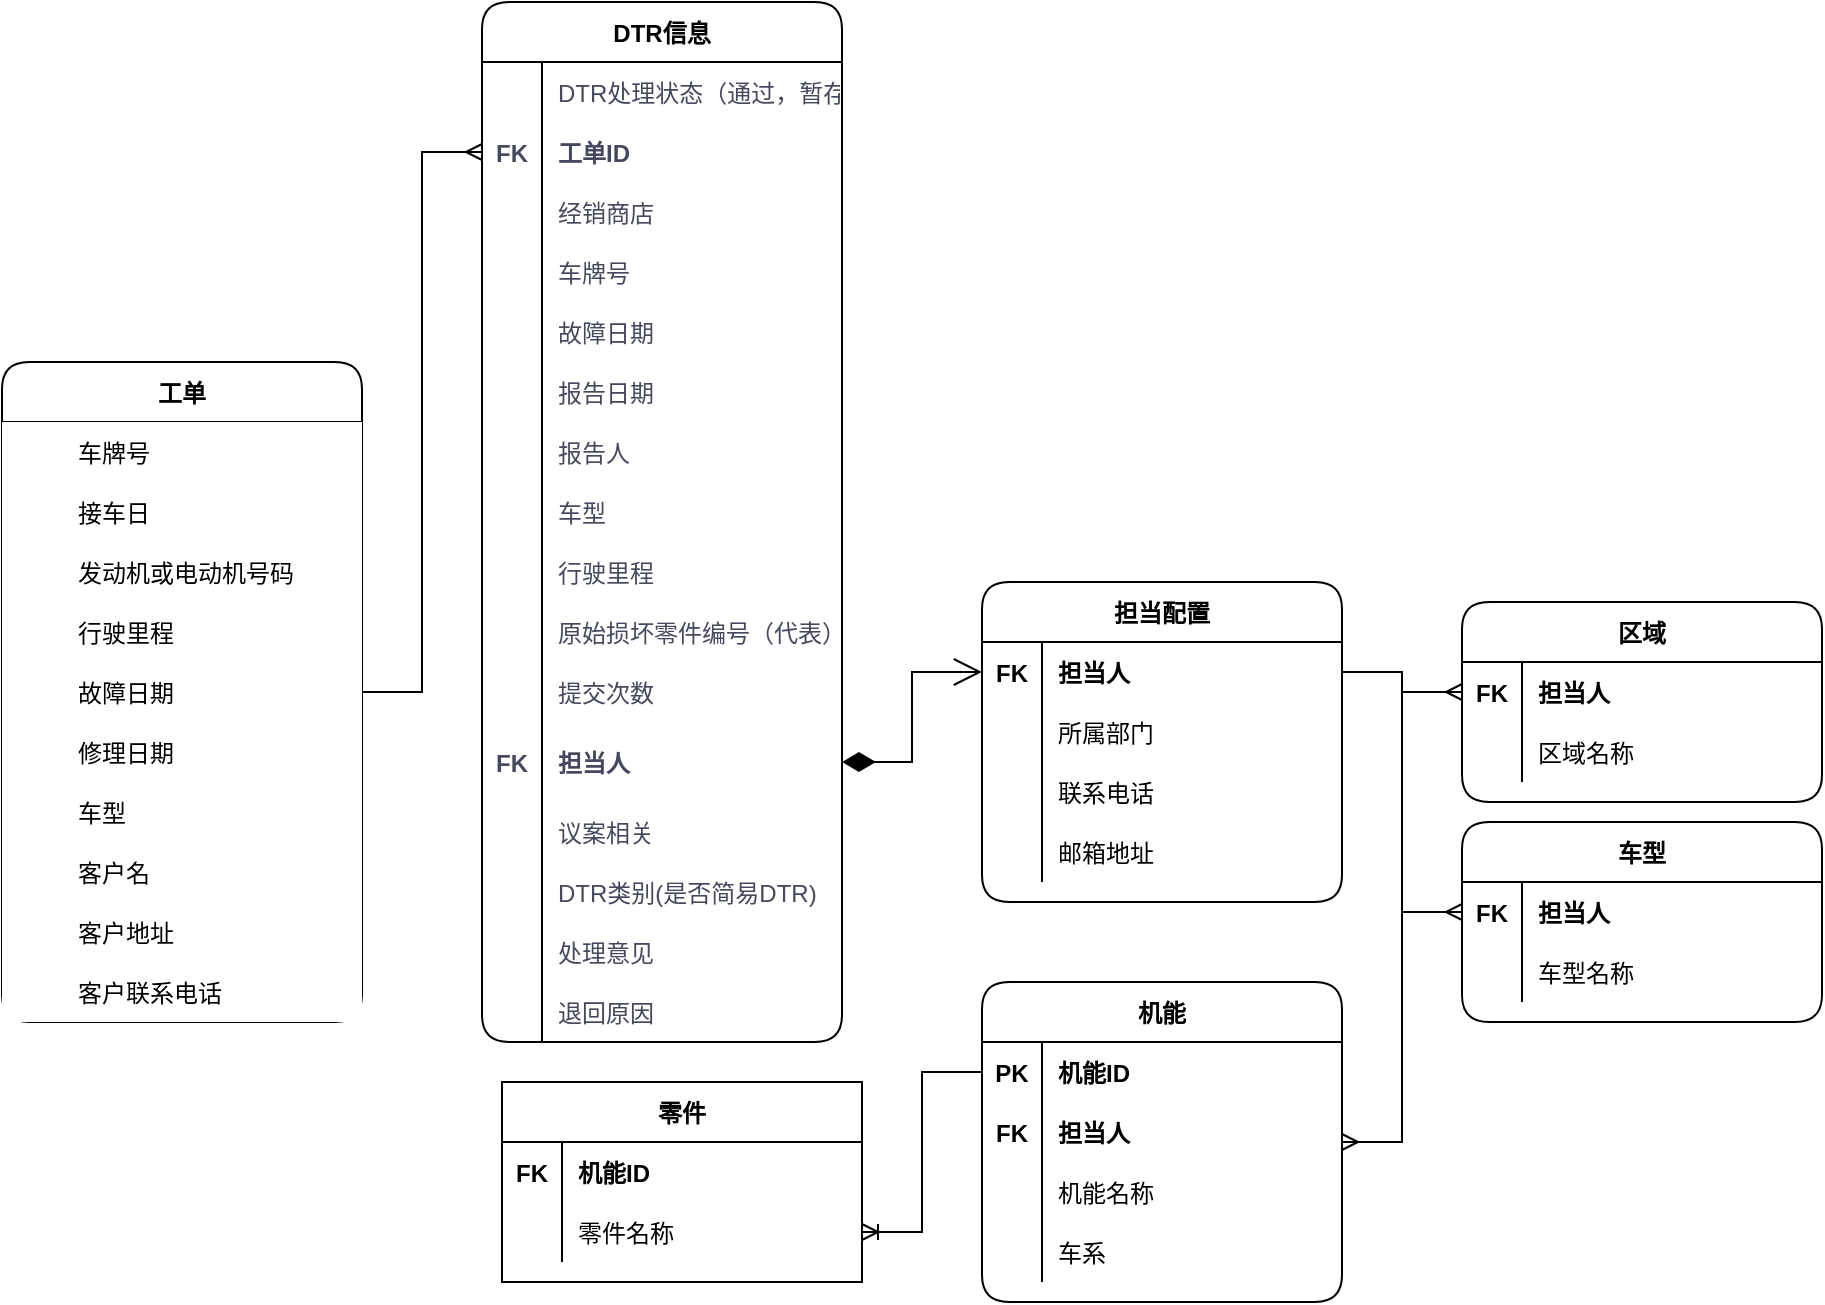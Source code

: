<mxfile version="16.0.3" type="github">
  <diagram id="LTZaRkjIgqrhDiBjfFHh" name="Page-1">
    <mxGraphModel dx="1483" dy="827" grid="1" gridSize="10" guides="1" tooltips="1" connect="1" arrows="1" fold="1" page="1" pageScale="1" pageWidth="827" pageHeight="1169" math="0" shadow="0">
      <root>
        <mxCell id="0" />
        <mxCell id="1" parent="0" />
        <mxCell id="K7m6DBJdFJsLByfViQcE-1" value="工单" style="shape=table;startSize=30;container=1;collapsible=1;childLayout=tableLayout;fixedRows=1;rowLines=0;fontStyle=1;align=center;resizeLast=1;rounded=1;verticalAlign=middle;" parent="1" vertex="1">
          <mxGeometry x="70" y="190" width="180" height="330" as="geometry" />
        </mxCell>
        <mxCell id="K7m6DBJdFJsLByfViQcE-5" value="" style="shape=partialRectangle;collapsible=0;dropTarget=0;pointerEvents=0;top=0;left=0;bottom=0;right=0;points=[[0,0.5],[1,0.5]];portConstraint=eastwest;rounded=1;" parent="K7m6DBJdFJsLByfViQcE-1" vertex="1">
          <mxGeometry y="30" width="180" height="30" as="geometry" />
        </mxCell>
        <mxCell id="K7m6DBJdFJsLByfViQcE-6" value="" style="shape=partialRectangle;connectable=0;top=0;left=0;bottom=0;right=0;editable=1;overflow=hidden;rounded=1;" parent="K7m6DBJdFJsLByfViQcE-5" vertex="1">
          <mxGeometry width="30" height="30" as="geometry">
            <mxRectangle width="30" height="30" as="alternateBounds" />
          </mxGeometry>
        </mxCell>
        <mxCell id="K7m6DBJdFJsLByfViQcE-7" value="车牌号" style="shape=partialRectangle;connectable=0;top=0;left=0;bottom=0;right=0;align=left;spacingLeft=6;overflow=hidden;rounded=1;" parent="K7m6DBJdFJsLByfViQcE-5" vertex="1">
          <mxGeometry x="30" width="150" height="30" as="geometry">
            <mxRectangle width="150" height="30" as="alternateBounds" />
          </mxGeometry>
        </mxCell>
        <mxCell id="K7m6DBJdFJsLByfViQcE-8" value="" style="shape=partialRectangle;collapsible=0;dropTarget=0;pointerEvents=0;top=0;left=0;bottom=0;right=0;points=[[0,0.5],[1,0.5]];portConstraint=eastwest;rounded=1;" parent="K7m6DBJdFJsLByfViQcE-1" vertex="1">
          <mxGeometry y="60" width="180" height="30" as="geometry" />
        </mxCell>
        <mxCell id="K7m6DBJdFJsLByfViQcE-9" value="" style="shape=partialRectangle;connectable=0;top=0;left=0;bottom=0;right=0;editable=1;overflow=hidden;rounded=1;" parent="K7m6DBJdFJsLByfViQcE-8" vertex="1">
          <mxGeometry width="30" height="30" as="geometry">
            <mxRectangle width="30" height="30" as="alternateBounds" />
          </mxGeometry>
        </mxCell>
        <mxCell id="K7m6DBJdFJsLByfViQcE-10" value="接车日" style="shape=partialRectangle;connectable=0;top=0;left=0;bottom=0;right=0;align=left;spacingLeft=6;overflow=hidden;rounded=1;" parent="K7m6DBJdFJsLByfViQcE-8" vertex="1">
          <mxGeometry x="30" width="150" height="30" as="geometry">
            <mxRectangle width="150" height="30" as="alternateBounds" />
          </mxGeometry>
        </mxCell>
        <mxCell id="K7m6DBJdFJsLByfViQcE-86" style="shape=partialRectangle;collapsible=0;dropTarget=0;pointerEvents=0;top=0;left=0;bottom=0;right=0;points=[[0,0.5],[1,0.5]];portConstraint=eastwest;rounded=1;" parent="K7m6DBJdFJsLByfViQcE-1" vertex="1">
          <mxGeometry y="90" width="180" height="30" as="geometry" />
        </mxCell>
        <mxCell id="K7m6DBJdFJsLByfViQcE-87" style="shape=partialRectangle;connectable=0;top=0;left=0;bottom=0;right=0;editable=1;overflow=hidden;rounded=1;" parent="K7m6DBJdFJsLByfViQcE-86" vertex="1">
          <mxGeometry width="30" height="30" as="geometry">
            <mxRectangle width="30" height="30" as="alternateBounds" />
          </mxGeometry>
        </mxCell>
        <mxCell id="K7m6DBJdFJsLByfViQcE-88" value="发动机或电动机号码" style="shape=partialRectangle;connectable=0;top=0;left=0;bottom=0;right=0;align=left;spacingLeft=6;overflow=hidden;rounded=1;" parent="K7m6DBJdFJsLByfViQcE-86" vertex="1">
          <mxGeometry x="30" width="150" height="30" as="geometry">
            <mxRectangle width="150" height="30" as="alternateBounds" />
          </mxGeometry>
        </mxCell>
        <mxCell id="K7m6DBJdFJsLByfViQcE-89" style="shape=partialRectangle;collapsible=0;dropTarget=0;pointerEvents=0;top=0;left=0;bottom=0;right=0;points=[[0,0.5],[1,0.5]];portConstraint=eastwest;rounded=1;" parent="K7m6DBJdFJsLByfViQcE-1" vertex="1">
          <mxGeometry y="120" width="180" height="30" as="geometry" />
        </mxCell>
        <mxCell id="K7m6DBJdFJsLByfViQcE-90" style="shape=partialRectangle;connectable=0;top=0;left=0;bottom=0;right=0;editable=1;overflow=hidden;rounded=1;" parent="K7m6DBJdFJsLByfViQcE-89" vertex="1">
          <mxGeometry width="30" height="30" as="geometry">
            <mxRectangle width="30" height="30" as="alternateBounds" />
          </mxGeometry>
        </mxCell>
        <mxCell id="K7m6DBJdFJsLByfViQcE-91" value="行驶里程" style="shape=partialRectangle;connectable=0;top=0;left=0;bottom=0;right=0;align=left;spacingLeft=6;overflow=hidden;rounded=1;" parent="K7m6DBJdFJsLByfViQcE-89" vertex="1">
          <mxGeometry x="30" width="150" height="30" as="geometry">
            <mxRectangle width="150" height="30" as="alternateBounds" />
          </mxGeometry>
        </mxCell>
        <mxCell id="K7m6DBJdFJsLByfViQcE-95" style="shape=partialRectangle;collapsible=0;dropTarget=0;pointerEvents=0;top=0;left=0;bottom=0;right=0;points=[[0,0.5],[1,0.5]];portConstraint=eastwest;rounded=1;" parent="K7m6DBJdFJsLByfViQcE-1" vertex="1">
          <mxGeometry y="150" width="180" height="30" as="geometry" />
        </mxCell>
        <mxCell id="K7m6DBJdFJsLByfViQcE-96" style="shape=partialRectangle;connectable=0;top=0;left=0;bottom=0;right=0;editable=1;overflow=hidden;rounded=1;" parent="K7m6DBJdFJsLByfViQcE-95" vertex="1">
          <mxGeometry width="30" height="30" as="geometry">
            <mxRectangle width="30" height="30" as="alternateBounds" />
          </mxGeometry>
        </mxCell>
        <mxCell id="K7m6DBJdFJsLByfViQcE-97" value="故障日期" style="shape=partialRectangle;connectable=0;top=0;left=0;bottom=0;right=0;align=left;spacingLeft=6;overflow=hidden;rounded=1;" parent="K7m6DBJdFJsLByfViQcE-95" vertex="1">
          <mxGeometry x="30" width="150" height="30" as="geometry">
            <mxRectangle width="150" height="30" as="alternateBounds" />
          </mxGeometry>
        </mxCell>
        <mxCell id="K7m6DBJdFJsLByfViQcE-98" style="shape=partialRectangle;collapsible=0;dropTarget=0;pointerEvents=0;top=0;left=0;bottom=0;right=0;points=[[0,0.5],[1,0.5]];portConstraint=eastwest;rounded=1;" parent="K7m6DBJdFJsLByfViQcE-1" vertex="1">
          <mxGeometry y="180" width="180" height="30" as="geometry" />
        </mxCell>
        <mxCell id="K7m6DBJdFJsLByfViQcE-99" style="shape=partialRectangle;connectable=0;top=0;left=0;bottom=0;right=0;editable=1;overflow=hidden;rounded=1;" parent="K7m6DBJdFJsLByfViQcE-98" vertex="1">
          <mxGeometry width="30" height="30" as="geometry">
            <mxRectangle width="30" height="30" as="alternateBounds" />
          </mxGeometry>
        </mxCell>
        <mxCell id="K7m6DBJdFJsLByfViQcE-100" value="修理日期" style="shape=partialRectangle;connectable=0;top=0;left=0;bottom=0;right=0;align=left;spacingLeft=6;overflow=hidden;rounded=1;" parent="K7m6DBJdFJsLByfViQcE-98" vertex="1">
          <mxGeometry x="30" width="150" height="30" as="geometry">
            <mxRectangle width="150" height="30" as="alternateBounds" />
          </mxGeometry>
        </mxCell>
        <mxCell id="K7m6DBJdFJsLByfViQcE-104" style="shape=partialRectangle;collapsible=0;dropTarget=0;pointerEvents=0;top=0;left=0;bottom=0;right=0;points=[[0,0.5],[1,0.5]];portConstraint=eastwest;rounded=1;" parent="K7m6DBJdFJsLByfViQcE-1" vertex="1">
          <mxGeometry y="210" width="180" height="30" as="geometry" />
        </mxCell>
        <mxCell id="K7m6DBJdFJsLByfViQcE-105" style="shape=partialRectangle;connectable=0;top=0;left=0;bottom=0;right=0;editable=1;overflow=hidden;rounded=1;" parent="K7m6DBJdFJsLByfViQcE-104" vertex="1">
          <mxGeometry width="30" height="30" as="geometry">
            <mxRectangle width="30" height="30" as="alternateBounds" />
          </mxGeometry>
        </mxCell>
        <mxCell id="K7m6DBJdFJsLByfViQcE-106" value="车型" style="shape=partialRectangle;connectable=0;top=0;left=0;bottom=0;right=0;align=left;spacingLeft=6;overflow=hidden;rounded=1;" parent="K7m6DBJdFJsLByfViQcE-104" vertex="1">
          <mxGeometry x="30" width="150" height="30" as="geometry">
            <mxRectangle width="150" height="30" as="alternateBounds" />
          </mxGeometry>
        </mxCell>
        <mxCell id="K7m6DBJdFJsLByfViQcE-119" style="shape=partialRectangle;collapsible=0;dropTarget=0;pointerEvents=0;top=0;left=0;bottom=0;right=0;points=[[0,0.5],[1,0.5]];portConstraint=eastwest;rounded=1;" parent="K7m6DBJdFJsLByfViQcE-1" vertex="1">
          <mxGeometry y="240" width="180" height="30" as="geometry" />
        </mxCell>
        <mxCell id="K7m6DBJdFJsLByfViQcE-120" style="shape=partialRectangle;connectable=0;top=0;left=0;bottom=0;right=0;editable=1;overflow=hidden;rounded=1;" parent="K7m6DBJdFJsLByfViQcE-119" vertex="1">
          <mxGeometry width="30" height="30" as="geometry">
            <mxRectangle width="30" height="30" as="alternateBounds" />
          </mxGeometry>
        </mxCell>
        <mxCell id="K7m6DBJdFJsLByfViQcE-121" value="客户名" style="shape=partialRectangle;connectable=0;top=0;left=0;bottom=0;right=0;align=left;spacingLeft=6;overflow=hidden;rounded=1;" parent="K7m6DBJdFJsLByfViQcE-119" vertex="1">
          <mxGeometry x="30" width="150" height="30" as="geometry">
            <mxRectangle width="150" height="30" as="alternateBounds" />
          </mxGeometry>
        </mxCell>
        <mxCell id="K7m6DBJdFJsLByfViQcE-116" style="shape=partialRectangle;collapsible=0;dropTarget=0;pointerEvents=0;top=0;left=0;bottom=0;right=0;points=[[0,0.5],[1,0.5]];portConstraint=eastwest;rounded=1;" parent="K7m6DBJdFJsLByfViQcE-1" vertex="1">
          <mxGeometry y="270" width="180" height="30" as="geometry" />
        </mxCell>
        <mxCell id="K7m6DBJdFJsLByfViQcE-117" style="shape=partialRectangle;connectable=0;top=0;left=0;bottom=0;right=0;editable=1;overflow=hidden;rounded=1;" parent="K7m6DBJdFJsLByfViQcE-116" vertex="1">
          <mxGeometry width="30" height="30" as="geometry">
            <mxRectangle width="30" height="30" as="alternateBounds" />
          </mxGeometry>
        </mxCell>
        <mxCell id="K7m6DBJdFJsLByfViQcE-118" value="客户地址" style="shape=partialRectangle;connectable=0;top=0;left=0;bottom=0;right=0;align=left;spacingLeft=6;overflow=hidden;rounded=1;" parent="K7m6DBJdFJsLByfViQcE-116" vertex="1">
          <mxGeometry x="30" width="150" height="30" as="geometry">
            <mxRectangle width="150" height="30" as="alternateBounds" />
          </mxGeometry>
        </mxCell>
        <mxCell id="K7m6DBJdFJsLByfViQcE-113" style="shape=partialRectangle;collapsible=0;dropTarget=0;pointerEvents=0;top=0;left=0;bottom=0;right=0;points=[[0,0.5],[1,0.5]];portConstraint=eastwest;rounded=1;" parent="K7m6DBJdFJsLByfViQcE-1" vertex="1">
          <mxGeometry y="300" width="180" height="30" as="geometry" />
        </mxCell>
        <mxCell id="K7m6DBJdFJsLByfViQcE-114" style="shape=partialRectangle;connectable=0;top=0;left=0;bottom=0;right=0;editable=1;overflow=hidden;rounded=1;" parent="K7m6DBJdFJsLByfViQcE-113" vertex="1">
          <mxGeometry width="30" height="30" as="geometry">
            <mxRectangle width="30" height="30" as="alternateBounds" />
          </mxGeometry>
        </mxCell>
        <mxCell id="K7m6DBJdFJsLByfViQcE-115" value="客户联系电话" style="shape=partialRectangle;connectable=0;top=0;left=0;bottom=0;right=0;align=left;spacingLeft=6;overflow=hidden;rounded=1;" parent="K7m6DBJdFJsLByfViQcE-113" vertex="1">
          <mxGeometry x="30" width="150" height="30" as="geometry">
            <mxRectangle width="150" height="30" as="alternateBounds" />
          </mxGeometry>
        </mxCell>
        <mxCell id="K7m6DBJdFJsLByfViQcE-14" value="DTR信息" style="shape=table;startSize=30;container=1;collapsible=1;childLayout=tableLayout;fixedRows=1;rowLines=0;fontStyle=1;align=center;resizeLast=1;rounded=1;" parent="1" vertex="1">
          <mxGeometry x="310" y="10" width="180" height="520" as="geometry" />
        </mxCell>
        <mxCell id="K7m6DBJdFJsLByfViQcE-24" value="" style="shape=partialRectangle;collapsible=0;dropTarget=0;pointerEvents=0;fillColor=none;top=0;left=0;bottom=0;right=0;points=[[0,0.5],[1,0.5]];portConstraint=eastwest;strokeColor=#788AA3;fontColor=#46495D;rounded=1;" parent="K7m6DBJdFJsLByfViQcE-14" vertex="1">
          <mxGeometry y="30" width="180" height="30" as="geometry" />
        </mxCell>
        <mxCell id="K7m6DBJdFJsLByfViQcE-25" value="" style="shape=partialRectangle;connectable=0;fillColor=none;top=0;left=0;bottom=0;right=0;editable=1;overflow=hidden;strokeColor=#788AA3;fontColor=#46495D;rounded=1;" parent="K7m6DBJdFJsLByfViQcE-24" vertex="1">
          <mxGeometry width="30" height="30" as="geometry">
            <mxRectangle width="30" height="30" as="alternateBounds" />
          </mxGeometry>
        </mxCell>
        <mxCell id="K7m6DBJdFJsLByfViQcE-26" value="DTR处理状态（通过，暂存等）" style="shape=partialRectangle;connectable=0;fillColor=none;top=0;left=0;bottom=0;right=0;align=left;spacingLeft=6;overflow=hidden;strokeColor=#788AA3;fontColor=#46495D;rounded=1;" parent="K7m6DBJdFJsLByfViQcE-24" vertex="1">
          <mxGeometry x="30" width="150" height="30" as="geometry">
            <mxRectangle width="150" height="30" as="alternateBounds" />
          </mxGeometry>
        </mxCell>
        <mxCell id="uBc-1Ag6-pTofKckBdfR-59" style="shape=partialRectangle;collapsible=0;dropTarget=0;pointerEvents=0;fillColor=none;top=0;left=0;bottom=0;right=0;points=[[0,0.5],[1,0.5]];portConstraint=eastwest;strokeColor=#788AA3;fontColor=#46495D;rounded=1;" vertex="1" parent="K7m6DBJdFJsLByfViQcE-14">
          <mxGeometry y="60" width="180" height="30" as="geometry" />
        </mxCell>
        <mxCell id="uBc-1Ag6-pTofKckBdfR-60" value="FK" style="shape=partialRectangle;connectable=0;fillColor=none;top=0;left=0;bottom=0;right=0;editable=1;overflow=hidden;strokeColor=#788AA3;fontColor=#46495D;rounded=1;fontStyle=1" vertex="1" parent="uBc-1Ag6-pTofKckBdfR-59">
          <mxGeometry width="30" height="30" as="geometry">
            <mxRectangle width="30" height="30" as="alternateBounds" />
          </mxGeometry>
        </mxCell>
        <mxCell id="uBc-1Ag6-pTofKckBdfR-61" value="工单ID                     " style="shape=partialRectangle;connectable=0;fillColor=none;top=0;left=0;bottom=0;right=0;align=left;spacingLeft=6;overflow=hidden;strokeColor=#788AA3;fontColor=#46495D;rounded=1;fontStyle=1" vertex="1" parent="uBc-1Ag6-pTofKckBdfR-59">
          <mxGeometry x="30" width="150" height="30" as="geometry">
            <mxRectangle width="150" height="30" as="alternateBounds" />
          </mxGeometry>
        </mxCell>
        <mxCell id="K7m6DBJdFJsLByfViQcE-146" style="shape=partialRectangle;collapsible=0;dropTarget=0;pointerEvents=0;fillColor=none;top=0;left=0;bottom=0;right=0;points=[[0,0.5],[1,0.5]];portConstraint=eastwest;strokeColor=#788AA3;fontColor=#46495D;rounded=1;" parent="K7m6DBJdFJsLByfViQcE-14" vertex="1">
          <mxGeometry y="90" width="180" height="30" as="geometry" />
        </mxCell>
        <mxCell id="K7m6DBJdFJsLByfViQcE-147" style="shape=partialRectangle;connectable=0;fillColor=none;top=0;left=0;bottom=0;right=0;editable=1;overflow=hidden;strokeColor=#788AA3;fontColor=#46495D;rounded=1;" parent="K7m6DBJdFJsLByfViQcE-146" vertex="1">
          <mxGeometry width="30" height="30" as="geometry">
            <mxRectangle width="30" height="30" as="alternateBounds" />
          </mxGeometry>
        </mxCell>
        <mxCell id="K7m6DBJdFJsLByfViQcE-148" value="经销商店" style="shape=partialRectangle;connectable=0;fillColor=none;top=0;left=0;bottom=0;right=0;align=left;spacingLeft=6;overflow=hidden;strokeColor=#788AA3;fontColor=#46495D;rounded=1;" parent="K7m6DBJdFJsLByfViQcE-146" vertex="1">
          <mxGeometry x="30" width="150" height="30" as="geometry">
            <mxRectangle width="150" height="30" as="alternateBounds" />
          </mxGeometry>
        </mxCell>
        <mxCell id="uBc-1Ag6-pTofKckBdfR-33" style="shape=partialRectangle;collapsible=0;dropTarget=0;pointerEvents=0;fillColor=none;top=0;left=0;bottom=0;right=0;points=[[0,0.5],[1,0.5]];portConstraint=eastwest;strokeColor=#788AA3;fontColor=#46495D;rounded=1;" vertex="1" parent="K7m6DBJdFJsLByfViQcE-14">
          <mxGeometry y="120" width="180" height="30" as="geometry" />
        </mxCell>
        <mxCell id="uBc-1Ag6-pTofKckBdfR-34" style="shape=partialRectangle;connectable=0;fillColor=none;top=0;left=0;bottom=0;right=0;editable=1;overflow=hidden;strokeColor=#788AA3;fontColor=#46495D;rounded=1;" vertex="1" parent="uBc-1Ag6-pTofKckBdfR-33">
          <mxGeometry width="30" height="30" as="geometry">
            <mxRectangle width="30" height="30" as="alternateBounds" />
          </mxGeometry>
        </mxCell>
        <mxCell id="uBc-1Ag6-pTofKckBdfR-35" value="车牌号" style="shape=partialRectangle;connectable=0;fillColor=none;top=0;left=0;bottom=0;right=0;align=left;spacingLeft=6;overflow=hidden;strokeColor=#788AA3;fontColor=#46495D;rounded=1;" vertex="1" parent="uBc-1Ag6-pTofKckBdfR-33">
          <mxGeometry x="30" width="150" height="30" as="geometry">
            <mxRectangle width="150" height="30" as="alternateBounds" />
          </mxGeometry>
        </mxCell>
        <mxCell id="uBc-1Ag6-pTofKckBdfR-36" style="shape=partialRectangle;collapsible=0;dropTarget=0;pointerEvents=0;fillColor=none;top=0;left=0;bottom=0;right=0;points=[[0,0.5],[1,0.5]];portConstraint=eastwest;strokeColor=#788AA3;fontColor=#46495D;rounded=1;" vertex="1" parent="K7m6DBJdFJsLByfViQcE-14">
          <mxGeometry y="150" width="180" height="30" as="geometry" />
        </mxCell>
        <mxCell id="uBc-1Ag6-pTofKckBdfR-37" style="shape=partialRectangle;connectable=0;fillColor=none;top=0;left=0;bottom=0;right=0;editable=1;overflow=hidden;strokeColor=#788AA3;fontColor=#46495D;rounded=1;" vertex="1" parent="uBc-1Ag6-pTofKckBdfR-36">
          <mxGeometry width="30" height="30" as="geometry">
            <mxRectangle width="30" height="30" as="alternateBounds" />
          </mxGeometry>
        </mxCell>
        <mxCell id="uBc-1Ag6-pTofKckBdfR-38" value="故障日期" style="shape=partialRectangle;connectable=0;fillColor=none;top=0;left=0;bottom=0;right=0;align=left;spacingLeft=6;overflow=hidden;strokeColor=#788AA3;fontColor=#46495D;rounded=1;" vertex="1" parent="uBc-1Ag6-pTofKckBdfR-36">
          <mxGeometry x="30" width="150" height="30" as="geometry">
            <mxRectangle width="150" height="30" as="alternateBounds" />
          </mxGeometry>
        </mxCell>
        <mxCell id="K7m6DBJdFJsLByfViQcE-143" style="shape=partialRectangle;collapsible=0;dropTarget=0;pointerEvents=0;fillColor=none;top=0;left=0;bottom=0;right=0;points=[[0,0.5],[1,0.5]];portConstraint=eastwest;strokeColor=#788AA3;fontColor=#46495D;rounded=1;" parent="K7m6DBJdFJsLByfViQcE-14" vertex="1">
          <mxGeometry y="180" width="180" height="30" as="geometry" />
        </mxCell>
        <mxCell id="K7m6DBJdFJsLByfViQcE-144" style="shape=partialRectangle;connectable=0;fillColor=none;top=0;left=0;bottom=0;right=0;editable=1;overflow=hidden;strokeColor=#788AA3;fontColor=#46495D;rounded=1;" parent="K7m6DBJdFJsLByfViQcE-143" vertex="1">
          <mxGeometry width="30" height="30" as="geometry">
            <mxRectangle width="30" height="30" as="alternateBounds" />
          </mxGeometry>
        </mxCell>
        <mxCell id="K7m6DBJdFJsLByfViQcE-145" value="报告日期" style="shape=partialRectangle;connectable=0;fillColor=none;top=0;left=0;bottom=0;right=0;align=left;spacingLeft=6;overflow=hidden;strokeColor=#788AA3;fontColor=#46495D;rounded=1;" parent="K7m6DBJdFJsLByfViQcE-143" vertex="1">
          <mxGeometry x="30" width="150" height="30" as="geometry">
            <mxRectangle width="150" height="30" as="alternateBounds" />
          </mxGeometry>
        </mxCell>
        <mxCell id="K7m6DBJdFJsLByfViQcE-140" style="shape=partialRectangle;collapsible=0;dropTarget=0;pointerEvents=0;fillColor=none;top=0;left=0;bottom=0;right=0;points=[[0,0.5],[1,0.5]];portConstraint=eastwest;strokeColor=#788AA3;fontColor=#46495D;rounded=1;" parent="K7m6DBJdFJsLByfViQcE-14" vertex="1">
          <mxGeometry y="210" width="180" height="30" as="geometry" />
        </mxCell>
        <mxCell id="K7m6DBJdFJsLByfViQcE-141" style="shape=partialRectangle;connectable=0;fillColor=none;top=0;left=0;bottom=0;right=0;editable=1;overflow=hidden;strokeColor=#788AA3;fontColor=#46495D;rounded=1;" parent="K7m6DBJdFJsLByfViQcE-140" vertex="1">
          <mxGeometry width="30" height="30" as="geometry">
            <mxRectangle width="30" height="30" as="alternateBounds" />
          </mxGeometry>
        </mxCell>
        <mxCell id="K7m6DBJdFJsLByfViQcE-142" value="报告人" style="shape=partialRectangle;connectable=0;fillColor=none;top=0;left=0;bottom=0;right=0;align=left;spacingLeft=6;overflow=hidden;strokeColor=#788AA3;fontColor=#46495D;rounded=1;" parent="K7m6DBJdFJsLByfViQcE-140" vertex="1">
          <mxGeometry x="30" width="150" height="30" as="geometry">
            <mxRectangle width="150" height="30" as="alternateBounds" />
          </mxGeometry>
        </mxCell>
        <mxCell id="uBc-1Ag6-pTofKckBdfR-39" style="shape=partialRectangle;collapsible=0;dropTarget=0;pointerEvents=0;fillColor=none;top=0;left=0;bottom=0;right=0;points=[[0,0.5],[1,0.5]];portConstraint=eastwest;strokeColor=#788AA3;fontColor=#46495D;rounded=1;" vertex="1" parent="K7m6DBJdFJsLByfViQcE-14">
          <mxGeometry y="240" width="180" height="30" as="geometry" />
        </mxCell>
        <mxCell id="uBc-1Ag6-pTofKckBdfR-40" style="shape=partialRectangle;connectable=0;fillColor=none;top=0;left=0;bottom=0;right=0;editable=1;overflow=hidden;strokeColor=#788AA3;fontColor=#46495D;rounded=1;" vertex="1" parent="uBc-1Ag6-pTofKckBdfR-39">
          <mxGeometry width="30" height="30" as="geometry">
            <mxRectangle width="30" height="30" as="alternateBounds" />
          </mxGeometry>
        </mxCell>
        <mxCell id="uBc-1Ag6-pTofKckBdfR-41" value="车型" style="shape=partialRectangle;connectable=0;fillColor=none;top=0;left=0;bottom=0;right=0;align=left;spacingLeft=6;overflow=hidden;strokeColor=#788AA3;fontColor=#46495D;rounded=1;" vertex="1" parent="uBc-1Ag6-pTofKckBdfR-39">
          <mxGeometry x="30" width="150" height="30" as="geometry">
            <mxRectangle width="150" height="30" as="alternateBounds" />
          </mxGeometry>
        </mxCell>
        <mxCell id="K7m6DBJdFJsLByfViQcE-137" style="shape=partialRectangle;collapsible=0;dropTarget=0;pointerEvents=0;fillColor=none;top=0;left=0;bottom=0;right=0;points=[[0,0.5],[1,0.5]];portConstraint=eastwest;strokeColor=#788AA3;fontColor=#46495D;rounded=1;" parent="K7m6DBJdFJsLByfViQcE-14" vertex="1">
          <mxGeometry y="270" width="180" height="30" as="geometry" />
        </mxCell>
        <mxCell id="K7m6DBJdFJsLByfViQcE-138" style="shape=partialRectangle;connectable=0;fillColor=none;top=0;left=0;bottom=0;right=0;editable=1;overflow=hidden;strokeColor=#788AA3;fontColor=#46495D;rounded=1;" parent="K7m6DBJdFJsLByfViQcE-137" vertex="1">
          <mxGeometry width="30" height="30" as="geometry">
            <mxRectangle width="30" height="30" as="alternateBounds" />
          </mxGeometry>
        </mxCell>
        <mxCell id="K7m6DBJdFJsLByfViQcE-139" value="行驶里程" style="shape=partialRectangle;connectable=0;fillColor=none;top=0;left=0;bottom=0;right=0;align=left;spacingLeft=6;overflow=hidden;strokeColor=#788AA3;fontColor=#46495D;rounded=1;" parent="K7m6DBJdFJsLByfViQcE-137" vertex="1">
          <mxGeometry x="30" width="150" height="30" as="geometry">
            <mxRectangle width="150" height="30" as="alternateBounds" />
          </mxGeometry>
        </mxCell>
        <mxCell id="K7m6DBJdFJsLByfViQcE-134" style="shape=partialRectangle;collapsible=0;dropTarget=0;pointerEvents=0;fillColor=none;top=0;left=0;bottom=0;right=0;points=[[0,0.5],[1,0.5]];portConstraint=eastwest;strokeColor=#788AA3;fontColor=#46495D;rounded=1;" parent="K7m6DBJdFJsLByfViQcE-14" vertex="1">
          <mxGeometry y="300" width="180" height="30" as="geometry" />
        </mxCell>
        <mxCell id="K7m6DBJdFJsLByfViQcE-135" style="shape=partialRectangle;connectable=0;fillColor=none;top=0;left=0;bottom=0;right=0;editable=1;overflow=hidden;strokeColor=#788AA3;fontColor=#46495D;rounded=1;" parent="K7m6DBJdFJsLByfViQcE-134" vertex="1">
          <mxGeometry width="30" height="30" as="geometry">
            <mxRectangle width="30" height="30" as="alternateBounds" />
          </mxGeometry>
        </mxCell>
        <mxCell id="K7m6DBJdFJsLByfViQcE-136" value="原始损坏零件编号（代表）" style="shape=partialRectangle;connectable=0;fillColor=none;top=0;left=0;bottom=0;right=0;align=left;spacingLeft=6;overflow=hidden;strokeColor=#788AA3;fontColor=#46495D;rounded=1;" parent="K7m6DBJdFJsLByfViQcE-134" vertex="1">
          <mxGeometry x="30" width="150" height="30" as="geometry">
            <mxRectangle width="150" height="30" as="alternateBounds" />
          </mxGeometry>
        </mxCell>
        <mxCell id="K7m6DBJdFJsLByfViQcE-128" style="shape=partialRectangle;collapsible=0;dropTarget=0;pointerEvents=0;fillColor=none;top=0;left=0;bottom=0;right=0;points=[[0,0.5],[1,0.5]];portConstraint=eastwest;strokeColor=#788AA3;fontColor=#46495D;rounded=1;" parent="K7m6DBJdFJsLByfViQcE-14" vertex="1">
          <mxGeometry y="330" width="180" height="30" as="geometry" />
        </mxCell>
        <mxCell id="K7m6DBJdFJsLByfViQcE-129" style="shape=partialRectangle;connectable=0;fillColor=none;top=0;left=0;bottom=0;right=0;editable=1;overflow=hidden;strokeColor=#788AA3;fontColor=#46495D;rounded=1;" parent="K7m6DBJdFJsLByfViQcE-128" vertex="1">
          <mxGeometry width="30" height="30" as="geometry">
            <mxRectangle width="30" height="30" as="alternateBounds" />
          </mxGeometry>
        </mxCell>
        <mxCell id="K7m6DBJdFJsLByfViQcE-130" value="提交次数" style="shape=partialRectangle;connectable=0;fillColor=none;top=0;left=0;bottom=0;right=0;align=left;spacingLeft=6;overflow=hidden;strokeColor=#788AA3;fontColor=#46495D;rounded=1;" parent="K7m6DBJdFJsLByfViQcE-128" vertex="1">
          <mxGeometry x="30" width="150" height="30" as="geometry">
            <mxRectangle width="150" height="30" as="alternateBounds" />
          </mxGeometry>
        </mxCell>
        <mxCell id="K7m6DBJdFJsLByfViQcE-125" style="shape=partialRectangle;collapsible=0;dropTarget=0;pointerEvents=0;fillColor=none;top=0;left=0;bottom=0;right=0;points=[[0,0.5],[1,0.5]];portConstraint=eastwest;strokeColor=#788AA3;fontColor=#46495D;rounded=1;" parent="K7m6DBJdFJsLByfViQcE-14" vertex="1">
          <mxGeometry y="360" width="180" height="40" as="geometry" />
        </mxCell>
        <mxCell id="K7m6DBJdFJsLByfViQcE-126" value="FK" style="shape=partialRectangle;connectable=0;fillColor=none;top=0;left=0;bottom=0;right=0;editable=1;overflow=hidden;strokeColor=#788AA3;fontColor=#46495D;rounded=1;fontStyle=1" parent="K7m6DBJdFJsLByfViQcE-125" vertex="1">
          <mxGeometry width="30" height="40" as="geometry">
            <mxRectangle width="30" height="40" as="alternateBounds" />
          </mxGeometry>
        </mxCell>
        <mxCell id="K7m6DBJdFJsLByfViQcE-127" value="担当人                     " style="shape=partialRectangle;connectable=0;fillColor=none;top=0;left=0;bottom=0;right=0;align=left;spacingLeft=6;overflow=hidden;strokeColor=#788AA3;fontColor=#46495D;rounded=1;fontStyle=1" parent="K7m6DBJdFJsLByfViQcE-125" vertex="1">
          <mxGeometry x="30" width="150" height="40" as="geometry">
            <mxRectangle width="150" height="40" as="alternateBounds" />
          </mxGeometry>
        </mxCell>
        <mxCell id="K7m6DBJdFJsLByfViQcE-155" style="shape=partialRectangle;collapsible=0;dropTarget=0;pointerEvents=0;fillColor=none;top=0;left=0;bottom=0;right=0;points=[[0,0.5],[1,0.5]];portConstraint=eastwest;strokeColor=#788AA3;fontColor=#46495D;rounded=1;" parent="K7m6DBJdFJsLByfViQcE-14" vertex="1">
          <mxGeometry y="400" width="180" height="30" as="geometry" />
        </mxCell>
        <mxCell id="K7m6DBJdFJsLByfViQcE-156" style="shape=partialRectangle;connectable=0;fillColor=none;top=0;left=0;bottom=0;right=0;editable=1;overflow=hidden;strokeColor=#788AA3;fontColor=#46495D;rounded=1;" parent="K7m6DBJdFJsLByfViQcE-155" vertex="1">
          <mxGeometry width="30" height="30" as="geometry">
            <mxRectangle width="30" height="30" as="alternateBounds" />
          </mxGeometry>
        </mxCell>
        <mxCell id="K7m6DBJdFJsLByfViQcE-157" value="议案相关" style="shape=partialRectangle;connectable=0;fillColor=none;top=0;left=0;bottom=0;right=0;align=left;spacingLeft=6;overflow=hidden;strokeColor=#788AA3;fontColor=#46495D;rounded=1;" parent="K7m6DBJdFJsLByfViQcE-155" vertex="1">
          <mxGeometry x="30" width="150" height="30" as="geometry">
            <mxRectangle width="150" height="30" as="alternateBounds" />
          </mxGeometry>
        </mxCell>
        <mxCell id="K7m6DBJdFJsLByfViQcE-152" style="shape=partialRectangle;collapsible=0;dropTarget=0;pointerEvents=0;fillColor=none;top=0;left=0;bottom=0;right=0;points=[[0,0.5],[1,0.5]];portConstraint=eastwest;strokeColor=#788AA3;fontColor=#46495D;rounded=1;" parent="K7m6DBJdFJsLByfViQcE-14" vertex="1">
          <mxGeometry y="430" width="180" height="30" as="geometry" />
        </mxCell>
        <mxCell id="K7m6DBJdFJsLByfViQcE-153" style="shape=partialRectangle;connectable=0;fillColor=none;top=0;left=0;bottom=0;right=0;editable=1;overflow=hidden;strokeColor=#788AA3;fontColor=#46495D;rounded=1;" parent="K7m6DBJdFJsLByfViQcE-152" vertex="1">
          <mxGeometry width="30" height="30" as="geometry">
            <mxRectangle width="30" height="30" as="alternateBounds" />
          </mxGeometry>
        </mxCell>
        <mxCell id="K7m6DBJdFJsLByfViQcE-154" value="DTR类别(是否简易DTR)" style="shape=partialRectangle;connectable=0;fillColor=none;top=0;left=0;bottom=0;right=0;align=left;spacingLeft=6;overflow=hidden;strokeColor=#788AA3;fontColor=#46495D;rounded=1;" parent="K7m6DBJdFJsLByfViQcE-152" vertex="1">
          <mxGeometry x="30" width="150" height="30" as="geometry">
            <mxRectangle width="150" height="30" as="alternateBounds" />
          </mxGeometry>
        </mxCell>
        <mxCell id="uBc-1Ag6-pTofKckBdfR-4" style="shape=partialRectangle;collapsible=0;dropTarget=0;pointerEvents=0;fillColor=none;top=0;left=0;bottom=0;right=0;points=[[0,0.5],[1,0.5]];portConstraint=eastwest;strokeColor=#788AA3;fontColor=#46495D;rounded=1;" vertex="1" parent="K7m6DBJdFJsLByfViQcE-14">
          <mxGeometry y="460" width="180" height="30" as="geometry" />
        </mxCell>
        <mxCell id="uBc-1Ag6-pTofKckBdfR-5" style="shape=partialRectangle;connectable=0;fillColor=none;top=0;left=0;bottom=0;right=0;editable=1;overflow=hidden;strokeColor=#788AA3;fontColor=#46495D;rounded=1;" vertex="1" parent="uBc-1Ag6-pTofKckBdfR-4">
          <mxGeometry width="30" height="30" as="geometry">
            <mxRectangle width="30" height="30" as="alternateBounds" />
          </mxGeometry>
        </mxCell>
        <mxCell id="uBc-1Ag6-pTofKckBdfR-6" value="处理意见" style="shape=partialRectangle;connectable=0;fillColor=none;top=0;left=0;bottom=0;right=0;align=left;spacingLeft=6;overflow=hidden;strokeColor=#788AA3;fontColor=#46495D;rounded=1;" vertex="1" parent="uBc-1Ag6-pTofKckBdfR-4">
          <mxGeometry x="30" width="150" height="30" as="geometry">
            <mxRectangle width="150" height="30" as="alternateBounds" />
          </mxGeometry>
        </mxCell>
        <mxCell id="uBc-1Ag6-pTofKckBdfR-1" style="shape=partialRectangle;collapsible=0;dropTarget=0;pointerEvents=0;fillColor=none;top=0;left=0;bottom=0;right=0;points=[[0,0.5],[1,0.5]];portConstraint=eastwest;strokeColor=#788AA3;fontColor=#46495D;rounded=1;" vertex="1" parent="K7m6DBJdFJsLByfViQcE-14">
          <mxGeometry y="490" width="180" height="30" as="geometry" />
        </mxCell>
        <mxCell id="uBc-1Ag6-pTofKckBdfR-2" style="shape=partialRectangle;connectable=0;fillColor=none;top=0;left=0;bottom=0;right=0;editable=1;overflow=hidden;strokeColor=#788AA3;fontColor=#46495D;rounded=1;" vertex="1" parent="uBc-1Ag6-pTofKckBdfR-1">
          <mxGeometry width="30" height="30" as="geometry">
            <mxRectangle width="30" height="30" as="alternateBounds" />
          </mxGeometry>
        </mxCell>
        <mxCell id="uBc-1Ag6-pTofKckBdfR-3" value="退回原因" style="shape=partialRectangle;connectable=0;fillColor=none;top=0;left=0;bottom=0;right=0;align=left;spacingLeft=6;overflow=hidden;strokeColor=#788AA3;fontColor=#46495D;rounded=1;" vertex="1" parent="uBc-1Ag6-pTofKckBdfR-1">
          <mxGeometry x="30" width="150" height="30" as="geometry">
            <mxRectangle width="150" height="30" as="alternateBounds" />
          </mxGeometry>
        </mxCell>
        <mxCell id="K7m6DBJdFJsLByfViQcE-302" value="担当配置" style="shape=table;startSize=30;container=1;collapsible=1;childLayout=tableLayout;fixedRows=1;rowLines=0;fontStyle=1;align=center;resizeLast=1;rounded=1;" parent="1" vertex="1">
          <mxGeometry x="560" y="300" width="180" height="160" as="geometry" />
        </mxCell>
        <mxCell id="K7m6DBJdFJsLByfViQcE-309" value="" style="shape=partialRectangle;collapsible=0;dropTarget=0;pointerEvents=0;fillColor=none;top=0;left=0;bottom=0;right=0;points=[[0,0.5],[1,0.5]];portConstraint=eastwest;rounded=1;" parent="K7m6DBJdFJsLByfViQcE-302" vertex="1">
          <mxGeometry y="30" width="180" height="30" as="geometry" />
        </mxCell>
        <mxCell id="K7m6DBJdFJsLByfViQcE-310" value="FK" style="shape=partialRectangle;connectable=0;fillColor=none;top=0;left=0;bottom=0;right=0;editable=1;overflow=hidden;rounded=1;fontStyle=1" parent="K7m6DBJdFJsLByfViQcE-309" vertex="1">
          <mxGeometry width="30" height="30" as="geometry">
            <mxRectangle width="30" height="30" as="alternateBounds" />
          </mxGeometry>
        </mxCell>
        <mxCell id="K7m6DBJdFJsLByfViQcE-311" value="担当人              " style="shape=partialRectangle;connectable=0;fillColor=none;top=0;left=0;bottom=0;right=0;align=left;spacingLeft=6;overflow=hidden;rounded=1;fontStyle=1" parent="K7m6DBJdFJsLByfViQcE-309" vertex="1">
          <mxGeometry x="30" width="150" height="30" as="geometry">
            <mxRectangle width="150" height="30" as="alternateBounds" />
          </mxGeometry>
        </mxCell>
        <mxCell id="K7m6DBJdFJsLByfViQcE-312" value="" style="shape=partialRectangle;collapsible=0;dropTarget=0;pointerEvents=0;fillColor=none;top=0;left=0;bottom=0;right=0;points=[[0,0.5],[1,0.5]];portConstraint=eastwest;rounded=1;" parent="K7m6DBJdFJsLByfViQcE-302" vertex="1">
          <mxGeometry y="60" width="180" height="30" as="geometry" />
        </mxCell>
        <mxCell id="K7m6DBJdFJsLByfViQcE-313" value="" style="shape=partialRectangle;connectable=0;fillColor=none;top=0;left=0;bottom=0;right=0;editable=1;overflow=hidden;rounded=1;" parent="K7m6DBJdFJsLByfViQcE-312" vertex="1">
          <mxGeometry width="30" height="30" as="geometry">
            <mxRectangle width="30" height="30" as="alternateBounds" />
          </mxGeometry>
        </mxCell>
        <mxCell id="K7m6DBJdFJsLByfViQcE-314" value="所属部门" style="shape=partialRectangle;connectable=0;fillColor=none;top=0;left=0;bottom=0;right=0;align=left;spacingLeft=6;overflow=hidden;rounded=1;" parent="K7m6DBJdFJsLByfViQcE-312" vertex="1">
          <mxGeometry x="30" width="150" height="30" as="geometry">
            <mxRectangle width="150" height="30" as="alternateBounds" />
          </mxGeometry>
        </mxCell>
        <mxCell id="K7m6DBJdFJsLByfViQcE-357" style="shape=partialRectangle;collapsible=0;dropTarget=0;pointerEvents=0;fillColor=none;top=0;left=0;bottom=0;right=0;points=[[0,0.5],[1,0.5]];portConstraint=eastwest;rounded=1;" parent="K7m6DBJdFJsLByfViQcE-302" vertex="1">
          <mxGeometry y="90" width="180" height="30" as="geometry" />
        </mxCell>
        <mxCell id="K7m6DBJdFJsLByfViQcE-358" style="shape=partialRectangle;connectable=0;fillColor=none;top=0;left=0;bottom=0;right=0;editable=1;overflow=hidden;rounded=1;" parent="K7m6DBJdFJsLByfViQcE-357" vertex="1">
          <mxGeometry width="30" height="30" as="geometry">
            <mxRectangle width="30" height="30" as="alternateBounds" />
          </mxGeometry>
        </mxCell>
        <mxCell id="K7m6DBJdFJsLByfViQcE-359" value="联系电话" style="shape=partialRectangle;connectable=0;fillColor=none;top=0;left=0;bottom=0;right=0;align=left;spacingLeft=6;overflow=hidden;rounded=1;" parent="K7m6DBJdFJsLByfViQcE-357" vertex="1">
          <mxGeometry x="30" width="150" height="30" as="geometry">
            <mxRectangle width="150" height="30" as="alternateBounds" />
          </mxGeometry>
        </mxCell>
        <mxCell id="K7m6DBJdFJsLByfViQcE-354" style="shape=partialRectangle;collapsible=0;dropTarget=0;pointerEvents=0;fillColor=none;top=0;left=0;bottom=0;right=0;points=[[0,0.5],[1,0.5]];portConstraint=eastwest;rounded=1;" parent="K7m6DBJdFJsLByfViQcE-302" vertex="1">
          <mxGeometry y="120" width="180" height="30" as="geometry" />
        </mxCell>
        <mxCell id="K7m6DBJdFJsLByfViQcE-355" style="shape=partialRectangle;connectable=0;fillColor=none;top=0;left=0;bottom=0;right=0;editable=1;overflow=hidden;rounded=1;" parent="K7m6DBJdFJsLByfViQcE-354" vertex="1">
          <mxGeometry width="30" height="30" as="geometry">
            <mxRectangle width="30" height="30" as="alternateBounds" />
          </mxGeometry>
        </mxCell>
        <mxCell id="K7m6DBJdFJsLByfViQcE-356" value="邮箱地址" style="shape=partialRectangle;connectable=0;fillColor=none;top=0;left=0;bottom=0;right=0;align=left;spacingLeft=6;overflow=hidden;rounded=1;" parent="K7m6DBJdFJsLByfViQcE-354" vertex="1">
          <mxGeometry x="30" width="150" height="30" as="geometry">
            <mxRectangle width="150" height="30" as="alternateBounds" />
          </mxGeometry>
        </mxCell>
        <mxCell id="K7m6DBJdFJsLByfViQcE-315" value="机能" style="shape=table;startSize=30;container=1;collapsible=1;childLayout=tableLayout;fixedRows=1;rowLines=0;fontStyle=1;align=center;resizeLast=1;rounded=1;" parent="1" vertex="1">
          <mxGeometry x="560" y="500" width="180" height="160" as="geometry" />
        </mxCell>
        <mxCell id="uBc-1Ag6-pTofKckBdfR-53" style="shape=partialRectangle;collapsible=0;dropTarget=0;pointerEvents=0;fillColor=none;top=0;left=0;bottom=0;right=0;points=[[0,0.5],[1,0.5]];portConstraint=eastwest;rounded=1;" vertex="1" parent="K7m6DBJdFJsLByfViQcE-315">
          <mxGeometry y="30" width="180" height="30" as="geometry" />
        </mxCell>
        <mxCell id="uBc-1Ag6-pTofKckBdfR-54" value="PK" style="shape=partialRectangle;connectable=0;fillColor=none;top=0;left=0;bottom=0;right=0;editable=1;overflow=hidden;rounded=1;fontStyle=1" vertex="1" parent="uBc-1Ag6-pTofKckBdfR-53">
          <mxGeometry width="30" height="30" as="geometry">
            <mxRectangle width="30" height="30" as="alternateBounds" />
          </mxGeometry>
        </mxCell>
        <mxCell id="uBc-1Ag6-pTofKckBdfR-55" value="机能ID                " style="shape=partialRectangle;connectable=0;fillColor=none;top=0;left=0;bottom=0;right=0;align=left;spacingLeft=6;overflow=hidden;rounded=1;fontStyle=1" vertex="1" parent="uBc-1Ag6-pTofKckBdfR-53">
          <mxGeometry x="30" width="150" height="30" as="geometry">
            <mxRectangle width="150" height="30" as="alternateBounds" />
          </mxGeometry>
        </mxCell>
        <mxCell id="uBc-1Ag6-pTofKckBdfR-50" style="shape=partialRectangle;collapsible=0;dropTarget=0;pointerEvents=0;fillColor=none;top=0;left=0;bottom=0;right=0;points=[[0,0.5],[1,0.5]];portConstraint=eastwest;rounded=1;" vertex="1" parent="K7m6DBJdFJsLByfViQcE-315">
          <mxGeometry y="60" width="180" height="30" as="geometry" />
        </mxCell>
        <mxCell id="uBc-1Ag6-pTofKckBdfR-51" value="FK" style="shape=partialRectangle;connectable=0;fillColor=none;top=0;left=0;bottom=0;right=0;editable=1;overflow=hidden;rounded=1;fontStyle=1" vertex="1" parent="uBc-1Ag6-pTofKckBdfR-50">
          <mxGeometry width="30" height="30" as="geometry">
            <mxRectangle width="30" height="30" as="alternateBounds" />
          </mxGeometry>
        </mxCell>
        <mxCell id="uBc-1Ag6-pTofKckBdfR-52" value="担当人             " style="shape=partialRectangle;connectable=0;fillColor=none;top=0;left=0;bottom=0;right=0;align=left;spacingLeft=6;overflow=hidden;rounded=1;fontStyle=1" vertex="1" parent="uBc-1Ag6-pTofKckBdfR-50">
          <mxGeometry x="30" width="150" height="30" as="geometry">
            <mxRectangle width="150" height="30" as="alternateBounds" />
          </mxGeometry>
        </mxCell>
        <mxCell id="K7m6DBJdFJsLByfViQcE-322" value="" style="shape=partialRectangle;collapsible=0;dropTarget=0;pointerEvents=0;fillColor=none;top=0;left=0;bottom=0;right=0;points=[[0,0.5],[1,0.5]];portConstraint=eastwest;rounded=1;" parent="K7m6DBJdFJsLByfViQcE-315" vertex="1">
          <mxGeometry y="90" width="180" height="30" as="geometry" />
        </mxCell>
        <mxCell id="K7m6DBJdFJsLByfViQcE-323" value="" style="shape=partialRectangle;connectable=0;fillColor=none;top=0;left=0;bottom=0;right=0;editable=1;overflow=hidden;rounded=1;" parent="K7m6DBJdFJsLByfViQcE-322" vertex="1">
          <mxGeometry width="30" height="30" as="geometry">
            <mxRectangle width="30" height="30" as="alternateBounds" />
          </mxGeometry>
        </mxCell>
        <mxCell id="K7m6DBJdFJsLByfViQcE-324" value="机能名称" style="shape=partialRectangle;connectable=0;fillColor=none;top=0;left=0;bottom=0;right=0;align=left;spacingLeft=6;overflow=hidden;rounded=1;" parent="K7m6DBJdFJsLByfViQcE-322" vertex="1">
          <mxGeometry x="30" width="150" height="30" as="geometry">
            <mxRectangle width="150" height="30" as="alternateBounds" />
          </mxGeometry>
        </mxCell>
        <mxCell id="K7m6DBJdFJsLByfViQcE-325" value="" style="shape=partialRectangle;collapsible=0;dropTarget=0;pointerEvents=0;fillColor=none;top=0;left=0;bottom=0;right=0;points=[[0,0.5],[1,0.5]];portConstraint=eastwest;rounded=1;" parent="K7m6DBJdFJsLByfViQcE-315" vertex="1">
          <mxGeometry y="120" width="180" height="30" as="geometry" />
        </mxCell>
        <mxCell id="K7m6DBJdFJsLByfViQcE-326" value="" style="shape=partialRectangle;connectable=0;fillColor=none;top=0;left=0;bottom=0;right=0;editable=1;overflow=hidden;rounded=1;" parent="K7m6DBJdFJsLByfViQcE-325" vertex="1">
          <mxGeometry width="30" height="30" as="geometry">
            <mxRectangle width="30" height="30" as="alternateBounds" />
          </mxGeometry>
        </mxCell>
        <mxCell id="K7m6DBJdFJsLByfViQcE-327" value="车系" style="shape=partialRectangle;connectable=0;fillColor=none;top=0;left=0;bottom=0;right=0;align=left;spacingLeft=6;overflow=hidden;rounded=1;" parent="K7m6DBJdFJsLByfViQcE-325" vertex="1">
          <mxGeometry x="30" width="150" height="30" as="geometry">
            <mxRectangle width="150" height="30" as="alternateBounds" />
          </mxGeometry>
        </mxCell>
        <mxCell id="K7m6DBJdFJsLByfViQcE-328" value="车型" style="shape=table;startSize=30;container=1;collapsible=1;childLayout=tableLayout;fixedRows=1;rowLines=0;fontStyle=1;align=center;resizeLast=1;rounded=1;" parent="1" vertex="1">
          <mxGeometry x="800" y="420" width="180" height="100" as="geometry" />
        </mxCell>
        <mxCell id="uBc-1Ag6-pTofKckBdfR-47" style="shape=partialRectangle;collapsible=0;dropTarget=0;pointerEvents=0;fillColor=none;top=0;left=0;bottom=0;right=0;points=[[0,0.5],[1,0.5]];portConstraint=eastwest;rounded=1;" vertex="1" parent="K7m6DBJdFJsLByfViQcE-328">
          <mxGeometry y="30" width="180" height="30" as="geometry" />
        </mxCell>
        <mxCell id="uBc-1Ag6-pTofKckBdfR-48" value="FK" style="shape=partialRectangle;connectable=0;fillColor=none;top=0;left=0;bottom=0;right=0;editable=1;overflow=hidden;rounded=1;fontStyle=1" vertex="1" parent="uBc-1Ag6-pTofKckBdfR-47">
          <mxGeometry width="30" height="30" as="geometry">
            <mxRectangle width="30" height="30" as="alternateBounds" />
          </mxGeometry>
        </mxCell>
        <mxCell id="uBc-1Ag6-pTofKckBdfR-49" value="担当人           " style="shape=partialRectangle;connectable=0;fillColor=none;top=0;left=0;bottom=0;right=0;align=left;spacingLeft=6;overflow=hidden;rounded=1;fontStyle=1" vertex="1" parent="uBc-1Ag6-pTofKckBdfR-47">
          <mxGeometry x="30" width="150" height="30" as="geometry">
            <mxRectangle width="150" height="30" as="alternateBounds" />
          </mxGeometry>
        </mxCell>
        <mxCell id="K7m6DBJdFJsLByfViQcE-335" value="" style="shape=partialRectangle;collapsible=0;dropTarget=0;pointerEvents=0;fillColor=none;top=0;left=0;bottom=0;right=0;points=[[0,0.5],[1,0.5]];portConstraint=eastwest;rounded=1;" parent="K7m6DBJdFJsLByfViQcE-328" vertex="1">
          <mxGeometry y="60" width="180" height="30" as="geometry" />
        </mxCell>
        <mxCell id="K7m6DBJdFJsLByfViQcE-336" value="" style="shape=partialRectangle;connectable=0;fillColor=none;top=0;left=0;bottom=0;right=0;editable=1;overflow=hidden;rounded=1;" parent="K7m6DBJdFJsLByfViQcE-335" vertex="1">
          <mxGeometry width="30" height="30" as="geometry">
            <mxRectangle width="30" height="30" as="alternateBounds" />
          </mxGeometry>
        </mxCell>
        <mxCell id="K7m6DBJdFJsLByfViQcE-337" value="车型名称" style="shape=partialRectangle;connectable=0;fillColor=none;top=0;left=0;bottom=0;right=0;align=left;spacingLeft=6;overflow=hidden;rounded=1;" parent="K7m6DBJdFJsLByfViQcE-335" vertex="1">
          <mxGeometry x="30" width="150" height="30" as="geometry">
            <mxRectangle width="150" height="30" as="alternateBounds" />
          </mxGeometry>
        </mxCell>
        <mxCell id="K7m6DBJdFJsLByfViQcE-341" value="区域" style="shape=table;startSize=30;container=1;collapsible=1;childLayout=tableLayout;fixedRows=1;rowLines=0;fontStyle=1;align=center;resizeLast=1;rounded=1;" parent="1" vertex="1">
          <mxGeometry x="800" y="310" width="180" height="100" as="geometry" />
        </mxCell>
        <mxCell id="uBc-1Ag6-pTofKckBdfR-44" style="shape=partialRectangle;collapsible=0;dropTarget=0;pointerEvents=0;fillColor=none;top=0;left=0;bottom=0;right=0;points=[[0,0.5],[1,0.5]];portConstraint=eastwest;rounded=1;" vertex="1" parent="K7m6DBJdFJsLByfViQcE-341">
          <mxGeometry y="30" width="180" height="30" as="geometry" />
        </mxCell>
        <mxCell id="uBc-1Ag6-pTofKckBdfR-45" value="FK" style="shape=partialRectangle;connectable=0;fillColor=none;top=0;left=0;bottom=0;right=0;editable=1;overflow=hidden;rounded=1;fontStyle=1" vertex="1" parent="uBc-1Ag6-pTofKckBdfR-44">
          <mxGeometry width="30" height="30" as="geometry">
            <mxRectangle width="30" height="30" as="alternateBounds" />
          </mxGeometry>
        </mxCell>
        <mxCell id="uBc-1Ag6-pTofKckBdfR-46" value="担当人     " style="shape=partialRectangle;connectable=0;fillColor=none;top=0;left=0;bottom=0;right=0;align=left;spacingLeft=6;overflow=hidden;rounded=1;fontStyle=1" vertex="1" parent="uBc-1Ag6-pTofKckBdfR-44">
          <mxGeometry x="30" width="150" height="30" as="geometry">
            <mxRectangle width="150" height="30" as="alternateBounds" />
          </mxGeometry>
        </mxCell>
        <mxCell id="K7m6DBJdFJsLByfViQcE-348" value="" style="shape=partialRectangle;collapsible=0;dropTarget=0;pointerEvents=0;fillColor=none;top=0;left=0;bottom=0;right=0;points=[[0,0.5],[1,0.5]];portConstraint=eastwest;rounded=1;" parent="K7m6DBJdFJsLByfViQcE-341" vertex="1">
          <mxGeometry y="60" width="180" height="30" as="geometry" />
        </mxCell>
        <mxCell id="K7m6DBJdFJsLByfViQcE-349" value="" style="shape=partialRectangle;connectable=0;fillColor=none;top=0;left=0;bottom=0;right=0;editable=1;overflow=hidden;rounded=1;" parent="K7m6DBJdFJsLByfViQcE-348" vertex="1">
          <mxGeometry width="30" height="30" as="geometry">
            <mxRectangle width="30" height="30" as="alternateBounds" />
          </mxGeometry>
        </mxCell>
        <mxCell id="K7m6DBJdFJsLByfViQcE-350" value="区域名称" style="shape=partialRectangle;connectable=0;fillColor=none;top=0;left=0;bottom=0;right=0;align=left;spacingLeft=6;overflow=hidden;rounded=1;" parent="K7m6DBJdFJsLByfViQcE-348" vertex="1">
          <mxGeometry x="30" width="150" height="30" as="geometry">
            <mxRectangle width="150" height="30" as="alternateBounds" />
          </mxGeometry>
        </mxCell>
        <mxCell id="YNlzwAYrlKvR5KNP_A0c-1" value="" style="edgeStyle=entityRelationEdgeStyle;fontSize=12;html=1;endArrow=ERmany;rounded=0;exitX=1;exitY=0.5;exitDx=0;exitDy=0;entryX=0;entryY=0.5;entryDx=0;entryDy=0;" parent="1" source="K7m6DBJdFJsLByfViQcE-309" target="uBc-1Ag6-pTofKckBdfR-44" edge="1">
          <mxGeometry width="100" height="100" relative="1" as="geometry">
            <mxPoint x="740" y="380" as="sourcePoint" />
            <mxPoint x="290" y="840" as="targetPoint" />
          </mxGeometry>
        </mxCell>
        <mxCell id="YNlzwAYrlKvR5KNP_A0c-2" value="" style="edgeStyle=entityRelationEdgeStyle;fontSize=12;html=1;endArrow=ERmany;rounded=0;exitX=1;exitY=0.5;exitDx=0;exitDy=0;entryX=0;entryY=0.5;entryDx=0;entryDy=0;" parent="1" source="K7m6DBJdFJsLByfViQcE-309" target="uBc-1Ag6-pTofKckBdfR-47" edge="1">
          <mxGeometry width="100" height="100" relative="1" as="geometry">
            <mxPoint x="740" y="380" as="sourcePoint" />
            <mxPoint x="310" y="855" as="targetPoint" />
          </mxGeometry>
        </mxCell>
        <mxCell id="YNlzwAYrlKvR5KNP_A0c-3" value="" style="edgeStyle=entityRelationEdgeStyle;fontSize=12;html=1;endArrow=ERmany;rounded=0;exitX=1;exitY=0.5;exitDx=0;exitDy=0;" parent="1" source="K7m6DBJdFJsLByfViQcE-309" target="K7m6DBJdFJsLByfViQcE-315" edge="1">
          <mxGeometry width="100" height="100" relative="1" as="geometry">
            <mxPoint x="740" y="380" as="sourcePoint" />
            <mxPoint x="320" y="865" as="targetPoint" />
          </mxGeometry>
        </mxCell>
        <mxCell id="YNlzwAYrlKvR5KNP_A0c-7" value="" style="edgeStyle=entityRelationEdgeStyle;fontSize=12;html=1;endArrow=ERmany;rounded=0;entryX=0;entryY=0.5;entryDx=0;entryDy=0;" parent="1" target="uBc-1Ag6-pTofKckBdfR-59" edge="1" source="K7m6DBJdFJsLByfViQcE-1">
          <mxGeometry width="100" height="100" relative="1" as="geometry">
            <mxPoint x="230" y="360" as="sourcePoint" />
            <mxPoint x="300" y="130" as="targetPoint" />
          </mxGeometry>
        </mxCell>
        <mxCell id="uBc-1Ag6-pTofKckBdfR-20" value="零件" style="shape=table;startSize=30;container=1;collapsible=1;childLayout=tableLayout;fixedRows=1;rowLines=0;fontStyle=1;align=center;resizeLast=1;" vertex="1" parent="1">
          <mxGeometry x="320" y="550" width="180" height="100" as="geometry" />
        </mxCell>
        <mxCell id="uBc-1Ag6-pTofKckBdfR-56" style="shape=partialRectangle;collapsible=0;dropTarget=0;pointerEvents=0;fillColor=none;top=0;left=0;bottom=0;right=0;points=[[0,0.5],[1,0.5]];portConstraint=eastwest;" vertex="1" parent="uBc-1Ag6-pTofKckBdfR-20">
          <mxGeometry y="30" width="180" height="30" as="geometry" />
        </mxCell>
        <mxCell id="uBc-1Ag6-pTofKckBdfR-57" value="FK" style="shape=partialRectangle;connectable=0;fillColor=none;top=0;left=0;bottom=0;right=0;editable=1;overflow=hidden;fontStyle=1" vertex="1" parent="uBc-1Ag6-pTofKckBdfR-56">
          <mxGeometry width="30" height="30" as="geometry">
            <mxRectangle width="30" height="30" as="alternateBounds" />
          </mxGeometry>
        </mxCell>
        <mxCell id="uBc-1Ag6-pTofKckBdfR-58" value="机能ID                   " style="shape=partialRectangle;connectable=0;fillColor=none;top=0;left=0;bottom=0;right=0;align=left;spacingLeft=6;overflow=hidden;fontStyle=1" vertex="1" parent="uBc-1Ag6-pTofKckBdfR-56">
          <mxGeometry x="30" width="150" height="30" as="geometry">
            <mxRectangle width="150" height="30" as="alternateBounds" />
          </mxGeometry>
        </mxCell>
        <mxCell id="uBc-1Ag6-pTofKckBdfR-27" value="" style="shape=partialRectangle;collapsible=0;dropTarget=0;pointerEvents=0;fillColor=none;top=0;left=0;bottom=0;right=0;points=[[0,0.5],[1,0.5]];portConstraint=eastwest;" vertex="1" parent="uBc-1Ag6-pTofKckBdfR-20">
          <mxGeometry y="60" width="180" height="30" as="geometry" />
        </mxCell>
        <mxCell id="uBc-1Ag6-pTofKckBdfR-28" value="" style="shape=partialRectangle;connectable=0;fillColor=none;top=0;left=0;bottom=0;right=0;editable=1;overflow=hidden;" vertex="1" parent="uBc-1Ag6-pTofKckBdfR-27">
          <mxGeometry width="30" height="30" as="geometry">
            <mxRectangle width="30" height="30" as="alternateBounds" />
          </mxGeometry>
        </mxCell>
        <mxCell id="uBc-1Ag6-pTofKckBdfR-29" value="零件名称" style="shape=partialRectangle;connectable=0;fillColor=none;top=0;left=0;bottom=0;right=0;align=left;spacingLeft=6;overflow=hidden;" vertex="1" parent="uBc-1Ag6-pTofKckBdfR-27">
          <mxGeometry x="30" width="150" height="30" as="geometry">
            <mxRectangle width="150" height="30" as="alternateBounds" />
          </mxGeometry>
        </mxCell>
        <mxCell id="uBc-1Ag6-pTofKckBdfR-43" value="" style="edgeStyle=entityRelationEdgeStyle;fontSize=12;html=1;endArrow=ERoneToMany;rounded=0;entryX=1;entryY=0.5;entryDx=0;entryDy=0;exitX=0;exitY=0.5;exitDx=0;exitDy=0;" edge="1" parent="1" source="uBc-1Ag6-pTofKckBdfR-53" target="uBc-1Ag6-pTofKckBdfR-27">
          <mxGeometry width="100" height="100" relative="1" as="geometry">
            <mxPoint x="390" y="740" as="sourcePoint" />
            <mxPoint x="490" y="640" as="targetPoint" />
          </mxGeometry>
        </mxCell>
        <mxCell id="uBc-1Ag6-pTofKckBdfR-66" value="" style="endArrow=open;html=1;endSize=12;startArrow=diamondThin;startSize=14;startFill=1;edgeStyle=orthogonalEdgeStyle;align=left;verticalAlign=bottom;rounded=0;entryX=0;entryY=0.5;entryDx=0;entryDy=0;" edge="1" parent="1" source="K7m6DBJdFJsLByfViQcE-125" target="K7m6DBJdFJsLByfViQcE-309">
          <mxGeometry x="-1" y="3" relative="1" as="geometry">
            <mxPoint x="420" y="370" as="sourcePoint" />
            <mxPoint x="580" y="370" as="targetPoint" />
          </mxGeometry>
        </mxCell>
      </root>
    </mxGraphModel>
  </diagram>
</mxfile>
